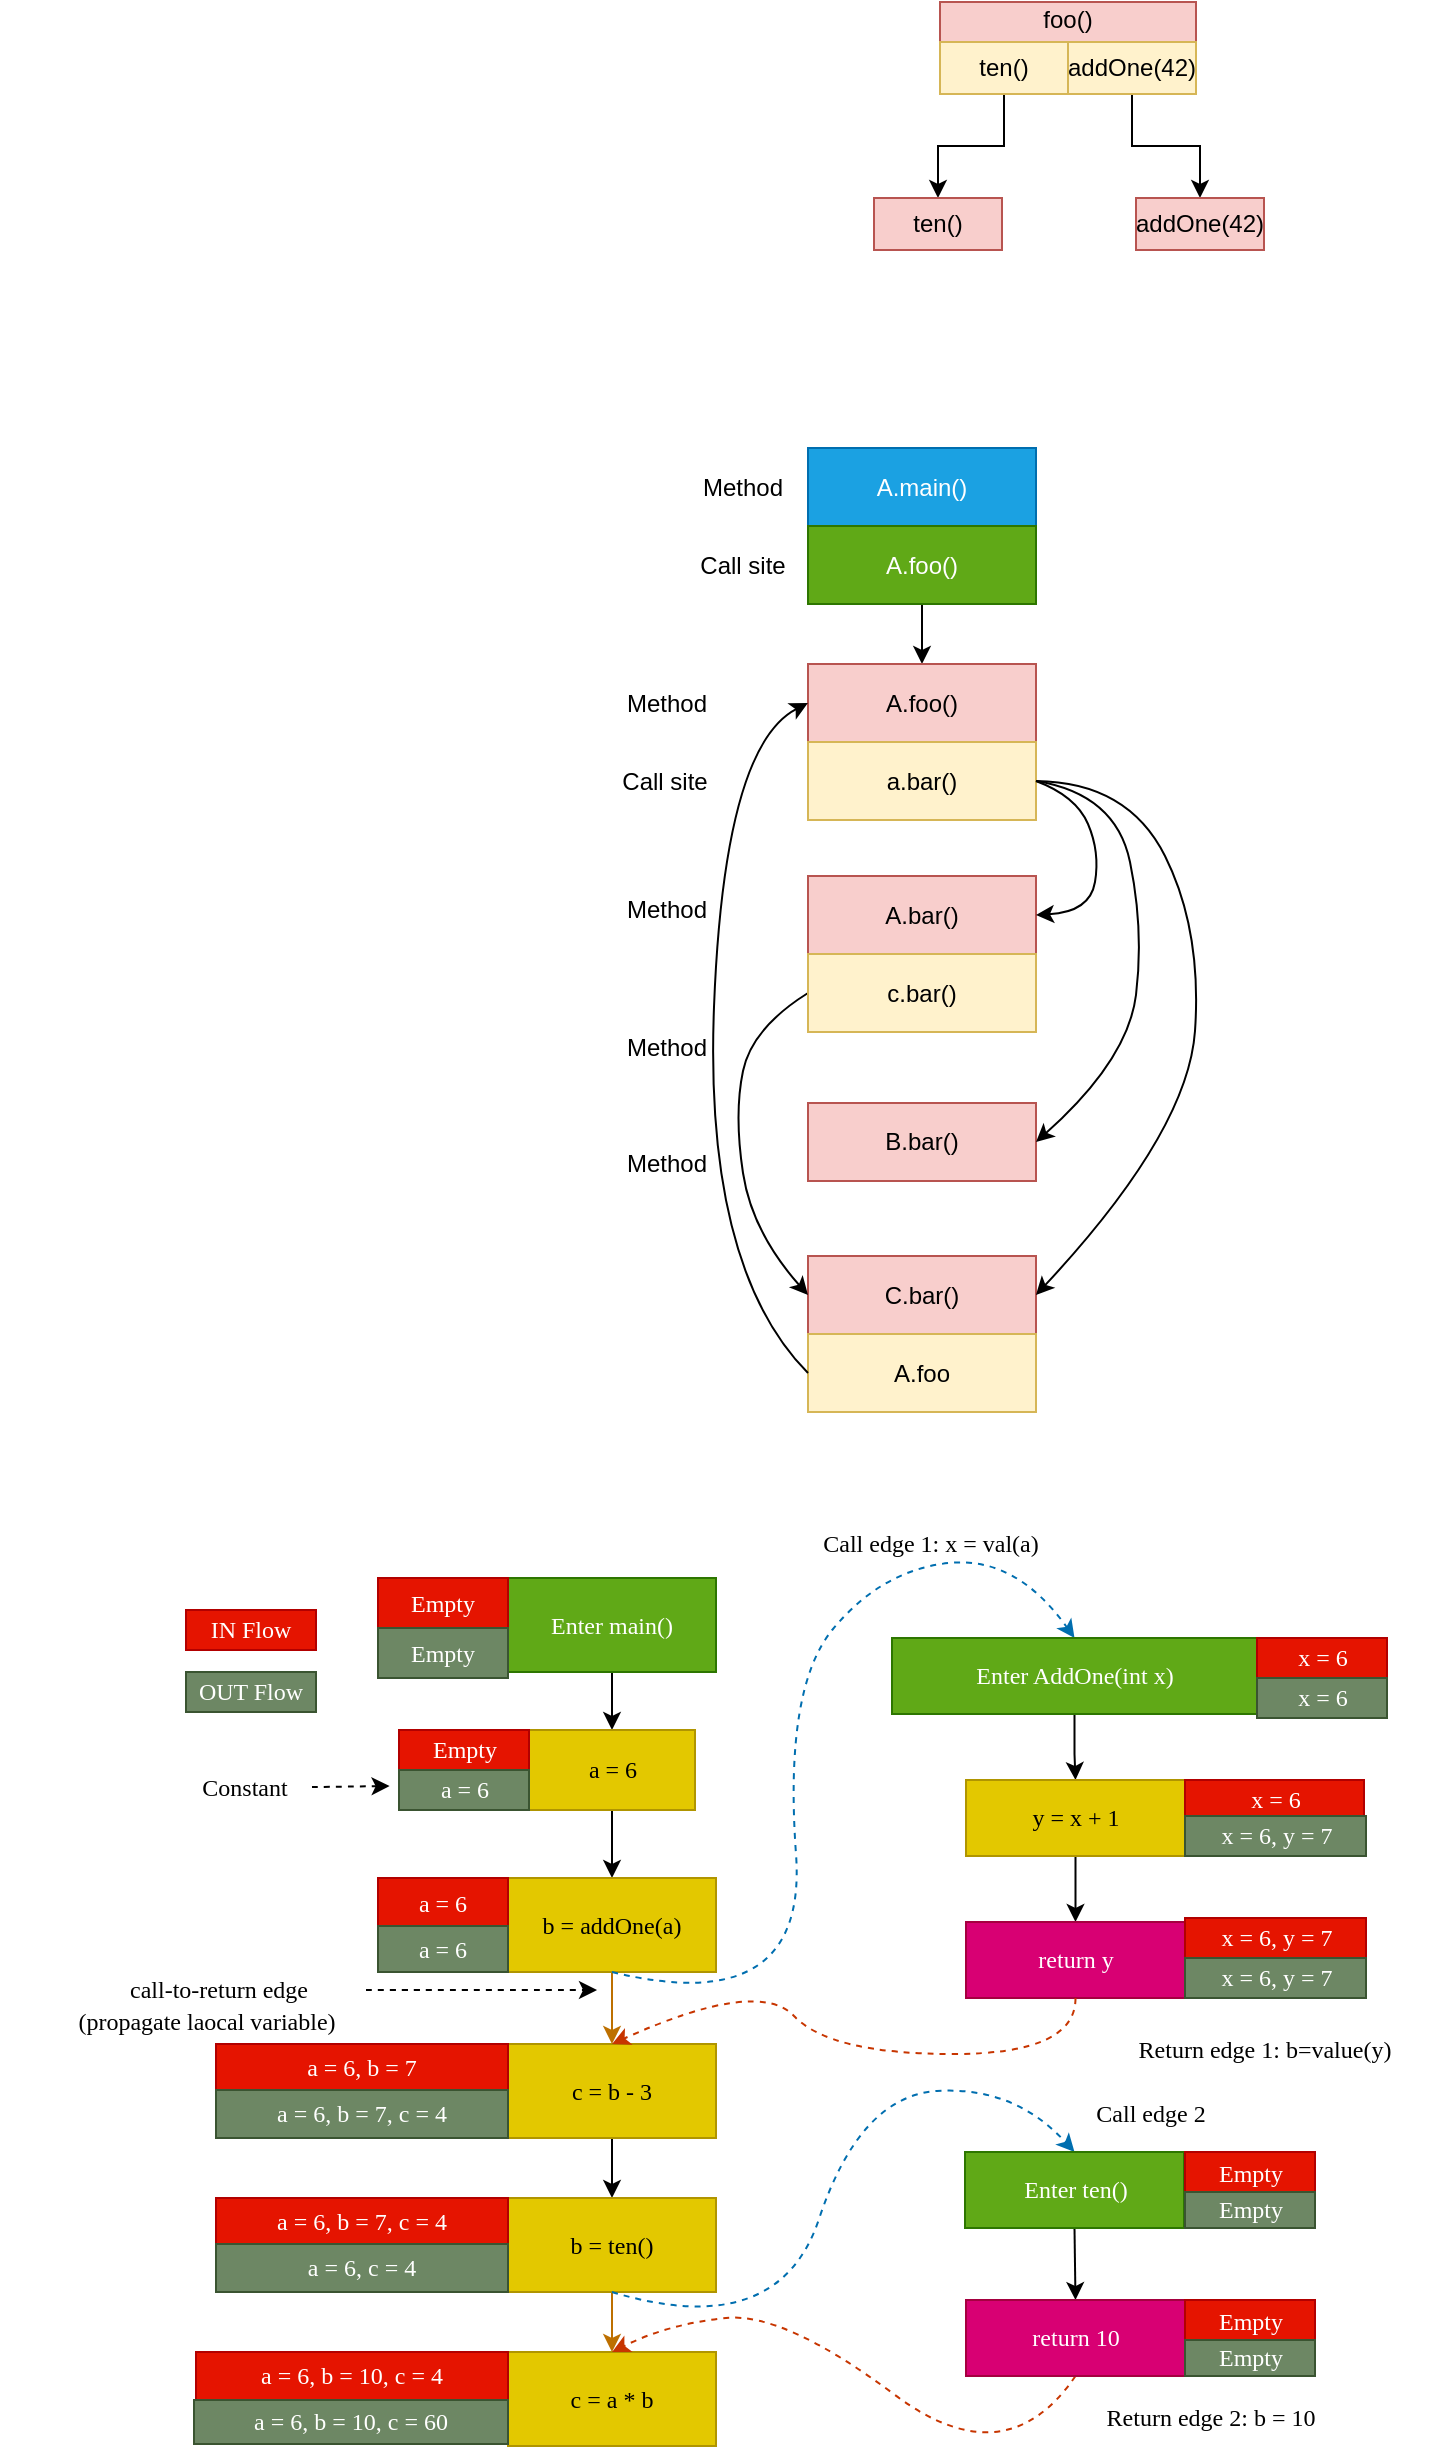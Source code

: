 <mxfile version="16.5.1" type="device"><diagram id="LWPHrrthIhy-NhhEIgzQ" name="第 1 页"><mxGraphModel dx="1116" dy="448" grid="0" gridSize="10" guides="1" tooltips="1" connect="1" arrows="1" fold="1" page="0" pageScale="1" pageWidth="827" pageHeight="1169" math="0" shadow="0"><root><mxCell id="0"/><mxCell id="1" parent="0"/><mxCell id="9MmIO65eFGL5rffMrgnA-1" value="foo()&lt;br&gt;&lt;br&gt;&lt;br&gt;" style="rounded=0;whiteSpace=wrap;html=1;fillColor=#f8cecc;strokeColor=#b85450;" parent="1" vertex="1"><mxGeometry x="373" y="240" width="128" height="46" as="geometry"/></mxCell><mxCell id="9MmIO65eFGL5rffMrgnA-5" value="" style="edgeStyle=orthogonalEdgeStyle;rounded=0;orthogonalLoop=1;jettySize=auto;html=1;" parent="1" source="9MmIO65eFGL5rffMrgnA-2" target="9MmIO65eFGL5rffMrgnA-4" edge="1"><mxGeometry relative="1" as="geometry"/></mxCell><mxCell id="9MmIO65eFGL5rffMrgnA-2" value="ten()" style="rounded=0;whiteSpace=wrap;html=1;fillColor=#fff2cc;strokeColor=#d6b656;" parent="1" vertex="1"><mxGeometry x="373" y="260" width="64" height="26" as="geometry"/></mxCell><mxCell id="9MmIO65eFGL5rffMrgnA-7" value="" style="edgeStyle=orthogonalEdgeStyle;rounded=0;orthogonalLoop=1;jettySize=auto;html=1;" parent="1" source="9MmIO65eFGL5rffMrgnA-3" target="9MmIO65eFGL5rffMrgnA-6" edge="1"><mxGeometry relative="1" as="geometry"/></mxCell><mxCell id="9MmIO65eFGL5rffMrgnA-3" value="addOne(42)" style="rounded=0;whiteSpace=wrap;html=1;fillColor=#fff2cc;strokeColor=#d6b656;" parent="1" vertex="1"><mxGeometry x="437" y="260" width="64" height="26" as="geometry"/></mxCell><mxCell id="9MmIO65eFGL5rffMrgnA-4" value="ten()" style="rounded=0;whiteSpace=wrap;html=1;fillColor=#f8cecc;strokeColor=#b85450;" parent="1" vertex="1"><mxGeometry x="340" y="338" width="64" height="26" as="geometry"/></mxCell><mxCell id="9MmIO65eFGL5rffMrgnA-6" value="addOne(42)" style="rounded=0;whiteSpace=wrap;html=1;fillColor=#f8cecc;strokeColor=#b85450;" parent="1" vertex="1"><mxGeometry x="471" y="338" width="64" height="26" as="geometry"/></mxCell><mxCell id="r1PdeDY3dEWlf6W5Mr5k-1" value="A.main()" style="rounded=0;whiteSpace=wrap;html=1;fillColor=#1ba1e2;strokeColor=#006EAF;fontColor=#ffffff;" parent="1" vertex="1"><mxGeometry x="307" y="463" width="114" height="39" as="geometry"/></mxCell><mxCell id="r1PdeDY3dEWlf6W5Mr5k-6" value="" style="edgeStyle=orthogonalEdgeStyle;rounded=0;orthogonalLoop=1;jettySize=auto;html=1;" parent="1" source="r1PdeDY3dEWlf6W5Mr5k-2" target="r1PdeDY3dEWlf6W5Mr5k-5" edge="1"><mxGeometry relative="1" as="geometry"/></mxCell><mxCell id="r1PdeDY3dEWlf6W5Mr5k-2" value="A.foo()" style="rounded=0;whiteSpace=wrap;html=1;fillColor=#60a917;strokeColor=#2D7600;fontColor=#ffffff;" parent="1" vertex="1"><mxGeometry x="307" y="502" width="114" height="39" as="geometry"/></mxCell><mxCell id="r1PdeDY3dEWlf6W5Mr5k-3" value="Method" style="text;html=1;align=center;verticalAlign=middle;resizable=0;points=[];autosize=1;strokeColor=none;fillColor=none;" parent="1" vertex="1"><mxGeometry x="249" y="473.5" width="50" height="18" as="geometry"/></mxCell><mxCell id="r1PdeDY3dEWlf6W5Mr5k-4" value="Call site" style="text;html=1;align=center;verticalAlign=middle;resizable=0;points=[];autosize=1;strokeColor=none;fillColor=none;" parent="1" vertex="1"><mxGeometry x="248" y="512.5" width="52" height="18" as="geometry"/></mxCell><mxCell id="r1PdeDY3dEWlf6W5Mr5k-5" value="A.foo()" style="rounded=0;whiteSpace=wrap;html=1;fillColor=#f8cecc;strokeColor=#b85450;" parent="1" vertex="1"><mxGeometry x="307" y="571" width="114" height="39" as="geometry"/></mxCell><mxCell id="r1PdeDY3dEWlf6W5Mr5k-7" value="Method" style="text;html=1;align=center;verticalAlign=middle;resizable=0;points=[];autosize=1;strokeColor=none;fillColor=none;" parent="1" vertex="1"><mxGeometry x="211" y="581.5" width="50" height="18" as="geometry"/></mxCell><mxCell id="r1PdeDY3dEWlf6W5Mr5k-8" value="a.bar()" style="rounded=0;whiteSpace=wrap;html=1;fillColor=#fff2cc;strokeColor=#d6b656;" parent="1" vertex="1"><mxGeometry x="307" y="610" width="114" height="39" as="geometry"/></mxCell><mxCell id="r1PdeDY3dEWlf6W5Mr5k-9" value="Call site" style="text;html=1;align=center;verticalAlign=middle;resizable=0;points=[];autosize=1;strokeColor=none;fillColor=none;" parent="1" vertex="1"><mxGeometry x="209" y="620.5" width="52" height="18" as="geometry"/></mxCell><mxCell id="r1PdeDY3dEWlf6W5Mr5k-10" value="A.bar()" style="rounded=0;whiteSpace=wrap;html=1;fillColor=#f8cecc;strokeColor=#b85450;" parent="1" vertex="1"><mxGeometry x="307" y="677" width="114" height="39" as="geometry"/></mxCell><mxCell id="r1PdeDY3dEWlf6W5Mr5k-11" value="B.bar()" style="rounded=0;whiteSpace=wrap;html=1;fillColor=#f8cecc;strokeColor=#b85450;" parent="1" vertex="1"><mxGeometry x="307" y="790.5" width="114" height="39" as="geometry"/></mxCell><mxCell id="r1PdeDY3dEWlf6W5Mr5k-12" value="C.bar()" style="rounded=0;whiteSpace=wrap;html=1;fillColor=#f8cecc;strokeColor=#b85450;" parent="1" vertex="1"><mxGeometry x="307" y="867" width="114" height="39" as="geometry"/></mxCell><mxCell id="r1PdeDY3dEWlf6W5Mr5k-17" value="" style="curved=1;endArrow=classic;html=1;rounded=0;exitX=1;exitY=0.5;exitDx=0;exitDy=0;entryX=1;entryY=0.5;entryDx=0;entryDy=0;" parent="1" source="r1PdeDY3dEWlf6W5Mr5k-8" target="r1PdeDY3dEWlf6W5Mr5k-10" edge="1"><mxGeometry width="50" height="50" relative="1" as="geometry"><mxPoint x="365" y="677" as="sourcePoint"/><mxPoint x="415" y="627" as="targetPoint"/><Array as="points"><mxPoint x="441" y="637"/><mxPoint x="453" y="665"/><mxPoint x="448" y="695"/></Array></mxGeometry></mxCell><mxCell id="r1PdeDY3dEWlf6W5Mr5k-18" value="" style="curved=1;endArrow=classic;html=1;rounded=0;exitX=1;exitY=0.5;exitDx=0;exitDy=0;entryX=1;entryY=0.5;entryDx=0;entryDy=0;" parent="1" source="r1PdeDY3dEWlf6W5Mr5k-8" target="r1PdeDY3dEWlf6W5Mr5k-11" edge="1"><mxGeometry width="50" height="50" relative="1" as="geometry"><mxPoint x="431" y="639.5" as="sourcePoint"/><mxPoint x="431" y="714.5" as="targetPoint"/><Array as="points"><mxPoint x="461" y="636"/><mxPoint x="475" y="704"/><mxPoint x="467" y="769"/></Array></mxGeometry></mxCell><mxCell id="r1PdeDY3dEWlf6W5Mr5k-19" value="" style="curved=1;endArrow=classic;html=1;rounded=0;exitX=1;exitY=0.5;exitDx=0;exitDy=0;entryX=1;entryY=0.5;entryDx=0;entryDy=0;" parent="1" source="r1PdeDY3dEWlf6W5Mr5k-8" target="r1PdeDY3dEWlf6W5Mr5k-12" edge="1"><mxGeometry width="50" height="50" relative="1" as="geometry"><mxPoint x="441" y="649.5" as="sourcePoint"/><mxPoint x="441" y="724.5" as="targetPoint"/><Array as="points"><mxPoint x="467" y="630"/><mxPoint x="504" y="704"/><mxPoint x="497" y="805"/></Array></mxGeometry></mxCell><mxCell id="r1PdeDY3dEWlf6W5Mr5k-20" value="Method" style="text;html=1;align=center;verticalAlign=middle;resizable=0;points=[];autosize=1;strokeColor=none;fillColor=none;" parent="1" vertex="1"><mxGeometry x="211" y="684.5" width="50" height="18" as="geometry"/></mxCell><mxCell id="r1PdeDY3dEWlf6W5Mr5k-21" value="Method" style="text;html=1;align=center;verticalAlign=middle;resizable=0;points=[];autosize=1;strokeColor=none;fillColor=none;" parent="1" vertex="1"><mxGeometry x="211" y="753.5" width="50" height="18" as="geometry"/></mxCell><mxCell id="r1PdeDY3dEWlf6W5Mr5k-22" value="Method" style="text;html=1;align=center;verticalAlign=middle;resizable=0;points=[];autosize=1;strokeColor=none;fillColor=none;" parent="1" vertex="1"><mxGeometry x="211" y="811.5" width="50" height="18" as="geometry"/></mxCell><mxCell id="r1PdeDY3dEWlf6W5Mr5k-23" value="" style="curved=1;endArrow=classic;html=1;rounded=0;exitX=0;exitY=0.5;exitDx=0;exitDy=0;entryX=0;entryY=0.5;entryDx=0;entryDy=0;" parent="1" source="r1PdeDY3dEWlf6W5Mr5k-24" target="r1PdeDY3dEWlf6W5Mr5k-12" edge="1"><mxGeometry width="50" height="50" relative="1" as="geometry"><mxPoint x="431" y="639.5" as="sourcePoint"/><mxPoint x="431" y="703.5" as="targetPoint"/><Array as="points"><mxPoint x="279" y="753"/><mxPoint x="270" y="796"/><mxPoint x="279" y="855"/></Array></mxGeometry></mxCell><mxCell id="r1PdeDY3dEWlf6W5Mr5k-24" value="c.bar()" style="rounded=0;whiteSpace=wrap;html=1;fillColor=#fff2cc;strokeColor=#d6b656;" parent="1" vertex="1"><mxGeometry x="307" y="716" width="114" height="39" as="geometry"/></mxCell><mxCell id="r1PdeDY3dEWlf6W5Mr5k-25" value="A.foo" style="rounded=0;whiteSpace=wrap;html=1;fillColor=#fff2cc;strokeColor=#d6b656;" parent="1" vertex="1"><mxGeometry x="307" y="906" width="114" height="39" as="geometry"/></mxCell><mxCell id="r1PdeDY3dEWlf6W5Mr5k-26" value="" style="curved=1;endArrow=classic;html=1;rounded=0;exitX=0;exitY=0.5;exitDx=0;exitDy=0;entryX=0;entryY=0.5;entryDx=0;entryDy=0;" parent="1" source="r1PdeDY3dEWlf6W5Mr5k-25" target="r1PdeDY3dEWlf6W5Mr5k-5" edge="1"><mxGeometry width="50" height="50" relative="1" as="geometry"><mxPoint x="317" y="745.5" as="sourcePoint"/><mxPoint x="317" y="896.5" as="targetPoint"/><Array as="points"><mxPoint x="255" y="873"/><mxPoint x="265" y="612"/></Array></mxGeometry></mxCell><mxCell id="dGsFMTFotwFdtApZHRV8-3" value="" style="edgeStyle=orthogonalEdgeStyle;rounded=0;orthogonalLoop=1;jettySize=auto;html=1;fontFamily=Lucida Console;" edge="1" parent="1" source="MtZdQ_JNabmWaUshluQL-1" target="dGsFMTFotwFdtApZHRV8-2"><mxGeometry relative="1" as="geometry"/></mxCell><mxCell id="MtZdQ_JNabmWaUshluQL-1" value="&lt;font face=&quot;Lucida Console&quot;&gt;Enter main()&lt;/font&gt;" style="rounded=0;whiteSpace=wrap;html=1;fillColor=#60a917;strokeColor=#2D7600;fontColor=#ffffff;" parent="1" vertex="1"><mxGeometry x="157" y="1028" width="104" height="47" as="geometry"/></mxCell><mxCell id="dGsFMTFotwFdtApZHRV8-5" value="" style="edgeStyle=orthogonalEdgeStyle;rounded=0;orthogonalLoop=1;jettySize=auto;html=1;fontFamily=Lucida Console;" edge="1" parent="1" source="dGsFMTFotwFdtApZHRV8-2" target="dGsFMTFotwFdtApZHRV8-4"><mxGeometry relative="1" as="geometry"/></mxCell><mxCell id="dGsFMTFotwFdtApZHRV8-2" value="&lt;font face=&quot;Lucida Console&quot;&gt;a = 6&lt;/font&gt;" style="rounded=0;whiteSpace=wrap;html=1;fillColor=#e3c800;fontColor=#000000;strokeColor=#B09500;" vertex="1" parent="1"><mxGeometry x="167.5" y="1104" width="83" height="40" as="geometry"/></mxCell><mxCell id="dGsFMTFotwFdtApZHRV8-7" value="" style="edgeStyle=orthogonalEdgeStyle;rounded=0;orthogonalLoop=1;jettySize=auto;html=1;fontFamily=Lucida Console;fillColor=#f0a30a;strokeColor=#BD7000;" edge="1" parent="1" source="dGsFMTFotwFdtApZHRV8-4" target="dGsFMTFotwFdtApZHRV8-6"><mxGeometry relative="1" as="geometry"/></mxCell><mxCell id="dGsFMTFotwFdtApZHRV8-4" value="&lt;font face=&quot;Lucida Console&quot;&gt;b = addOne(a)&lt;/font&gt;" style="rounded=0;whiteSpace=wrap;html=1;fillColor=#e3c800;fontColor=#000000;strokeColor=#B09500;" vertex="1" parent="1"><mxGeometry x="157" y="1178" width="104" height="47" as="geometry"/></mxCell><mxCell id="dGsFMTFotwFdtApZHRV8-9" value="" style="edgeStyle=orthogonalEdgeStyle;rounded=0;orthogonalLoop=1;jettySize=auto;html=1;fontFamily=Lucida Console;" edge="1" parent="1" source="dGsFMTFotwFdtApZHRV8-6" target="dGsFMTFotwFdtApZHRV8-8"><mxGeometry relative="1" as="geometry"/></mxCell><mxCell id="dGsFMTFotwFdtApZHRV8-6" value="&lt;font face=&quot;Lucida Console&quot;&gt;c = b - 3&lt;/font&gt;" style="rounded=0;whiteSpace=wrap;html=1;fillColor=#e3c800;fontColor=#000000;strokeColor=#B09500;" vertex="1" parent="1"><mxGeometry x="157" y="1261" width="104" height="47" as="geometry"/></mxCell><mxCell id="dGsFMTFotwFdtApZHRV8-11" value="" style="edgeStyle=orthogonalEdgeStyle;rounded=0;orthogonalLoop=1;jettySize=auto;html=1;fontFamily=Lucida Console;fillColor=#f0a30a;strokeColor=#BD7000;" edge="1" parent="1" source="dGsFMTFotwFdtApZHRV8-8" target="dGsFMTFotwFdtApZHRV8-10"><mxGeometry relative="1" as="geometry"/></mxCell><mxCell id="dGsFMTFotwFdtApZHRV8-8" value="&lt;font face=&quot;Lucida Console&quot;&gt;b = ten()&lt;/font&gt;" style="rounded=0;whiteSpace=wrap;html=1;fillColor=#e3c800;fontColor=#000000;strokeColor=#B09500;" vertex="1" parent="1"><mxGeometry x="157" y="1338" width="104" height="47" as="geometry"/></mxCell><mxCell id="dGsFMTFotwFdtApZHRV8-10" value="&lt;font face=&quot;Lucida Console&quot;&gt;c = a * b&lt;/font&gt;" style="rounded=0;whiteSpace=wrap;html=1;fillColor=#e3c800;fontColor=#000000;strokeColor=#B09500;" vertex="1" parent="1"><mxGeometry x="157" y="1415" width="104" height="47" as="geometry"/></mxCell><mxCell id="dGsFMTFotwFdtApZHRV8-12" value="" style="curved=1;endArrow=classic;html=1;rounded=0;fontFamily=Lucida Console;dashed=1;exitX=0.5;exitY=1;exitDx=0;exitDy=0;entryX=0.5;entryY=0;entryDx=0;entryDy=0;fillColor=#1ba1e2;strokeColor=#006EAF;" edge="1" parent="1" source="dGsFMTFotwFdtApZHRV8-4" target="dGsFMTFotwFdtApZHRV8-13"><mxGeometry width="50" height="50" relative="1" as="geometry"><mxPoint x="314" y="1198" as="sourcePoint"/><mxPoint x="364" y="1148" as="targetPoint"/><Array as="points"><mxPoint x="307" y="1249"/><mxPoint x="295" y="1083"/><mxPoint x="344" y="1024"/><mxPoint x="411" y="1017"/></Array></mxGeometry></mxCell><mxCell id="dGsFMTFotwFdtApZHRV8-15" value="" style="edgeStyle=orthogonalEdgeStyle;rounded=0;orthogonalLoop=1;jettySize=auto;html=1;fontFamily=Lucida Console;" edge="1" parent="1" source="dGsFMTFotwFdtApZHRV8-13" target="dGsFMTFotwFdtApZHRV8-14"><mxGeometry relative="1" as="geometry"/></mxCell><mxCell id="dGsFMTFotwFdtApZHRV8-13" value="&lt;font face=&quot;Lucida Console&quot;&gt;Enter AddOne(int x)&lt;/font&gt;" style="rounded=0;whiteSpace=wrap;html=1;fillColor=#60a917;fontColor=#ffffff;strokeColor=#2D7600;" vertex="1" parent="1"><mxGeometry x="349" y="1058" width="182.5" height="38" as="geometry"/></mxCell><mxCell id="dGsFMTFotwFdtApZHRV8-17" value="" style="edgeStyle=orthogonalEdgeStyle;rounded=0;orthogonalLoop=1;jettySize=auto;html=1;fontFamily=Lucida Console;" edge="1" parent="1" source="dGsFMTFotwFdtApZHRV8-14" target="dGsFMTFotwFdtApZHRV8-16"><mxGeometry relative="1" as="geometry"/></mxCell><mxCell id="dGsFMTFotwFdtApZHRV8-14" value="&lt;font face=&quot;Lucida Console&quot;&gt;y = x + 1&lt;/font&gt;" style="rounded=0;whiteSpace=wrap;html=1;fillColor=#e3c800;fontColor=#000000;strokeColor=#B09500;" vertex="1" parent="1"><mxGeometry x="386" y="1129" width="109.5" height="38" as="geometry"/></mxCell><mxCell id="dGsFMTFotwFdtApZHRV8-16" value="&lt;font face=&quot;Lucida Console&quot;&gt;return y&lt;/font&gt;" style="rounded=0;whiteSpace=wrap;html=1;fillColor=#d80073;fontColor=#ffffff;strokeColor=#A50040;" vertex="1" parent="1"><mxGeometry x="386" y="1200" width="109.5" height="38" as="geometry"/></mxCell><mxCell id="dGsFMTFotwFdtApZHRV8-19" value="" style="curved=1;endArrow=classic;html=1;rounded=0;fontFamily=Lucida Console;dashed=1;exitX=0.5;exitY=1;exitDx=0;exitDy=0;entryX=0.5;entryY=0;entryDx=0;entryDy=0;fillColor=#fa6800;strokeColor=#C73500;" edge="1" parent="1" source="dGsFMTFotwFdtApZHRV8-16" target="dGsFMTFotwFdtApZHRV8-6"><mxGeometry width="50" height="50" relative="1" as="geometry"><mxPoint x="219" y="1235" as="sourcePoint"/><mxPoint x="437.25" y="1178.0" as="targetPoint"/><Array as="points"><mxPoint x="441" y="1266"/><mxPoint x="318" y="1266"/><mxPoint x="282" y="1228"/></Array></mxGeometry></mxCell><mxCell id="dGsFMTFotwFdtApZHRV8-20" value="" style="curved=1;endArrow=classic;html=1;rounded=0;fontFamily=Lucida Console;dashed=1;exitX=0.5;exitY=1;exitDx=0;exitDy=0;fillColor=#1ba1e2;strokeColor=#006EAF;entryX=0.5;entryY=0;entryDx=0;entryDy=0;" edge="1" parent="1" source="dGsFMTFotwFdtApZHRV8-8" target="dGsFMTFotwFdtApZHRV8-21"><mxGeometry width="50" height="50" relative="1" as="geometry"><mxPoint x="450.75" y="1248" as="sourcePoint"/><mxPoint x="470" y="1290" as="targetPoint"/><Array as="points"><mxPoint x="292" y="1410"/><mxPoint x="333" y="1287"/><mxPoint x="410" y="1282"/></Array></mxGeometry></mxCell><mxCell id="dGsFMTFotwFdtApZHRV8-24" style="orthogonalLoop=1;jettySize=auto;html=1;entryX=0.5;entryY=0;entryDx=0;entryDy=0;fontFamily=Lucida Console;exitX=0.5;exitY=1;exitDx=0;exitDy=0;" edge="1" parent="1" source="dGsFMTFotwFdtApZHRV8-21" target="dGsFMTFotwFdtApZHRV8-22"><mxGeometry relative="1" as="geometry"/></mxCell><mxCell id="dGsFMTFotwFdtApZHRV8-21" value="&lt;font face=&quot;Lucida Console&quot;&gt;Enter ten()&lt;/font&gt;" style="rounded=0;whiteSpace=wrap;html=1;fillColor=#60a917;fontColor=#ffffff;strokeColor=#2D7600;" vertex="1" parent="1"><mxGeometry x="385.5" y="1315" width="109.5" height="38" as="geometry"/></mxCell><mxCell id="dGsFMTFotwFdtApZHRV8-25" style="orthogonalLoop=1;jettySize=auto;html=1;entryX=0.5;entryY=0;entryDx=0;entryDy=0;fontFamily=Lucida Console;curved=1;exitX=0.5;exitY=1;exitDx=0;exitDy=0;dashed=1;fillColor=#fa6800;strokeColor=#C73500;" edge="1" parent="1" source="dGsFMTFotwFdtApZHRV8-22" target="dGsFMTFotwFdtApZHRV8-10"><mxGeometry relative="1" as="geometry"><mxPoint x="414" y="1464" as="sourcePoint"/><Array as="points"><mxPoint x="406" y="1478"/><mxPoint x="295" y="1395"/><mxPoint x="237" y="1401"/></Array></mxGeometry></mxCell><mxCell id="dGsFMTFotwFdtApZHRV8-22" value="&lt;font face=&quot;Lucida Console&quot;&gt;return 10&lt;/font&gt;" style="rounded=0;whiteSpace=wrap;html=1;fillColor=#d80073;fontColor=#ffffff;strokeColor=#A50040;" vertex="1" parent="1"><mxGeometry x="386" y="1389" width="109.5" height="38" as="geometry"/></mxCell><mxCell id="dGsFMTFotwFdtApZHRV8-27" value="&lt;font face=&quot;Lucida Console&quot;&gt;IN Flow&lt;/font&gt;" style="rounded=0;whiteSpace=wrap;html=1;fillColor=#e51400;fontColor=#ffffff;strokeColor=#B20000;" vertex="1" parent="1"><mxGeometry x="-4" y="1044" width="65" height="20" as="geometry"/></mxCell><mxCell id="dGsFMTFotwFdtApZHRV8-29" value="&lt;font face=&quot;Lucida Console&quot;&gt;OUT Flow&lt;/font&gt;" style="rounded=0;whiteSpace=wrap;html=1;fillColor=#6d8764;fontColor=#ffffff;strokeColor=#3A5431;" vertex="1" parent="1"><mxGeometry x="-4" y="1075" width="65" height="20" as="geometry"/></mxCell><mxCell id="dGsFMTFotwFdtApZHRV8-30" value="&lt;font face=&quot;Lucida Console&quot;&gt;Empty&lt;/font&gt;" style="rounded=0;whiteSpace=wrap;html=1;fillColor=#e51400;fontColor=#ffffff;strokeColor=#B20000;" vertex="1" parent="1"><mxGeometry x="102.5" y="1104" width="65" height="20" as="geometry"/></mxCell><mxCell id="dGsFMTFotwFdtApZHRV8-31" value="&lt;font face=&quot;Lucida Console&quot;&gt;a = 6&lt;/font&gt;" style="rounded=0;whiteSpace=wrap;html=1;fillColor=#6d8764;fontColor=#ffffff;strokeColor=#3A5431;" vertex="1" parent="1"><mxGeometry x="102.5" y="1124" width="65" height="20" as="geometry"/></mxCell><mxCell id="dGsFMTFotwFdtApZHRV8-32" value="&lt;font face=&quot;Lucida Console&quot;&gt;a = 6&lt;/font&gt;" style="rounded=0;whiteSpace=wrap;html=1;fillColor=#e51400;fontColor=#ffffff;strokeColor=#B20000;" vertex="1" parent="1"><mxGeometry x="92" y="1178" width="65" height="25" as="geometry"/></mxCell><mxCell id="dGsFMTFotwFdtApZHRV8-33" value="&lt;font face=&quot;Lucida Console&quot;&gt;a = 6&lt;/font&gt;" style="rounded=0;whiteSpace=wrap;html=1;fillColor=#6d8764;fontColor=#ffffff;strokeColor=#3A5431;" vertex="1" parent="1"><mxGeometry x="92" y="1202" width="65" height="23" as="geometry"/></mxCell><mxCell id="dGsFMTFotwFdtApZHRV8-35" style="edgeStyle=none;curved=1;orthogonalLoop=1;jettySize=auto;html=1;dashed=1;fontFamily=Lucida Console;" edge="1" parent="1" source="dGsFMTFotwFdtApZHRV8-34"><mxGeometry relative="1" as="geometry"><mxPoint x="97.793" y="1132" as="targetPoint"/></mxGeometry></mxCell><mxCell id="dGsFMTFotwFdtApZHRV8-34" value="Constant" style="text;html=1;align=center;verticalAlign=middle;resizable=0;points=[];autosize=1;strokeColor=none;fillColor=none;fontFamily=Lucida Console;" vertex="1" parent="1"><mxGeometry x="-9" y="1124" width="68" height="18" as="geometry"/></mxCell><mxCell id="dGsFMTFotwFdtApZHRV8-36" value="Call edge 1: x = val(a)" style="text;html=1;align=center;verticalAlign=middle;resizable=0;points=[];autosize=1;strokeColor=none;fillColor=none;fontFamily=Lucida Console;" vertex="1" parent="1"><mxGeometry x="280" y="1002" width="176" height="18" as="geometry"/></mxCell><mxCell id="dGsFMTFotwFdtApZHRV8-37" value="&lt;font face=&quot;Lucida Console&quot;&gt;x = 6&lt;/font&gt;" style="rounded=0;whiteSpace=wrap;html=1;fillColor=#e51400;fontColor=#ffffff;strokeColor=#B20000;" vertex="1" parent="1"><mxGeometry x="531.5" y="1058" width="65" height="20" as="geometry"/></mxCell><mxCell id="dGsFMTFotwFdtApZHRV8-38" value="&lt;font face=&quot;Lucida Console&quot;&gt;x = 6&lt;/font&gt;" style="rounded=0;whiteSpace=wrap;html=1;fillColor=#6d8764;fontColor=#ffffff;strokeColor=#3A5431;" vertex="1" parent="1"><mxGeometry x="531.5" y="1078" width="65" height="20" as="geometry"/></mxCell><mxCell id="dGsFMTFotwFdtApZHRV8-39" value="&lt;font face=&quot;Lucida Console&quot;&gt;Empty&lt;/font&gt;" style="rounded=0;whiteSpace=wrap;html=1;fillColor=#e51400;fontColor=#ffffff;strokeColor=#B20000;" vertex="1" parent="1"><mxGeometry x="92" y="1028" width="65" height="25" as="geometry"/></mxCell><mxCell id="dGsFMTFotwFdtApZHRV8-40" value="&lt;font face=&quot;Lucida Console&quot;&gt;Empty&lt;/font&gt;" style="rounded=0;whiteSpace=wrap;html=1;fillColor=#6d8764;fontColor=#ffffff;strokeColor=#3A5431;" vertex="1" parent="1"><mxGeometry x="92" y="1053" width="65" height="25" as="geometry"/></mxCell><mxCell id="dGsFMTFotwFdtApZHRV8-41" value="&lt;font face=&quot;Lucida Console&quot;&gt;x = 6&lt;/font&gt;" style="rounded=0;whiteSpace=wrap;html=1;fillColor=#e51400;fontColor=#ffffff;strokeColor=#B20000;" vertex="1" parent="1"><mxGeometry x="495.5" y="1129" width="89.5" height="20" as="geometry"/></mxCell><mxCell id="dGsFMTFotwFdtApZHRV8-42" value="&lt;font face=&quot;Lucida Console&quot;&gt;x = 6, y = 7&lt;/font&gt;" style="rounded=0;whiteSpace=wrap;html=1;fillColor=#6d8764;fontColor=#ffffff;strokeColor=#3A5431;" vertex="1" parent="1"><mxGeometry x="495.5" y="1147" width="90.5" height="20" as="geometry"/></mxCell><mxCell id="dGsFMTFotwFdtApZHRV8-43" value="&lt;font face=&quot;Lucida Console&quot;&gt;x = 6, y = 7&lt;/font&gt;" style="rounded=0;whiteSpace=wrap;html=1;fillColor=#e51400;fontColor=#ffffff;strokeColor=#B20000;" vertex="1" parent="1"><mxGeometry x="495.5" y="1198" width="90.5" height="20" as="geometry"/></mxCell><mxCell id="dGsFMTFotwFdtApZHRV8-44" value="&lt;font face=&quot;Lucida Console&quot;&gt;x = 6, y = 7&lt;/font&gt;" style="rounded=0;whiteSpace=wrap;html=1;fillColor=#6d8764;fontColor=#ffffff;strokeColor=#3A5431;" vertex="1" parent="1"><mxGeometry x="495.5" y="1218" width="90.5" height="20" as="geometry"/></mxCell><mxCell id="dGsFMTFotwFdtApZHRV8-45" value="Return edge 1: b=value(y)" style="text;html=1;align=center;verticalAlign=middle;resizable=0;points=[];autosize=1;strokeColor=none;fillColor=none;fontFamily=Lucida Console;" vertex="1" parent="1"><mxGeometry x="439" y="1255" width="191" height="18" as="geometry"/></mxCell><mxCell id="dGsFMTFotwFdtApZHRV8-49" style="edgeStyle=none;curved=1;orthogonalLoop=1;jettySize=auto;html=1;dashed=1;fontFamily=Lucida Console;" edge="1" parent="1" source="dGsFMTFotwFdtApZHRV8-46"><mxGeometry relative="1" as="geometry"><mxPoint x="201.517" y="1234.0" as="targetPoint"/></mxGeometry></mxCell><mxCell id="dGsFMTFotwFdtApZHRV8-46" value="call-to-return edge" style="text;html=1;align=center;verticalAlign=middle;resizable=0;points=[];autosize=1;strokeColor=none;fillColor=none;fontFamily=Lucida Console;" vertex="1" parent="1"><mxGeometry x="-62" y="1225" width="148" height="18" as="geometry"/></mxCell><mxCell id="dGsFMTFotwFdtApZHRV8-50" value="(propagate laocal variable)" style="text;html=1;align=center;verticalAlign=middle;resizable=0;points=[];autosize=1;strokeColor=none;fillColor=none;fontFamily=Lucida Console;" vertex="1" parent="1"><mxGeometry x="-97" y="1241" width="205" height="18" as="geometry"/></mxCell><mxCell id="dGsFMTFotwFdtApZHRV8-51" value="&lt;font face=&quot;Lucida Console&quot;&gt;a = 6, b = 7&lt;/font&gt;" style="rounded=0;whiteSpace=wrap;html=1;fillColor=#e51400;fontColor=#ffffff;strokeColor=#B20000;" vertex="1" parent="1"><mxGeometry x="11" y="1261" width="146" height="23" as="geometry"/></mxCell><mxCell id="dGsFMTFotwFdtApZHRV8-52" value="&lt;font face=&quot;Lucida Console&quot;&gt;a = 6, b = 7, c = 4&lt;/font&gt;" style="rounded=0;whiteSpace=wrap;html=1;fillColor=#6d8764;fontColor=#ffffff;strokeColor=#3A5431;" vertex="1" parent="1"><mxGeometry x="11" y="1284" width="146" height="24" as="geometry"/></mxCell><mxCell id="dGsFMTFotwFdtApZHRV8-53" value="&lt;span style=&quot;font-family: &amp;#34;lucida console&amp;#34;&quot;&gt;a = 6, b = 7, c = 4&lt;/span&gt;" style="rounded=0;whiteSpace=wrap;html=1;fillColor=#e51400;fontColor=#ffffff;strokeColor=#B20000;" vertex="1" parent="1"><mxGeometry x="11" y="1338" width="146" height="23" as="geometry"/></mxCell><mxCell id="dGsFMTFotwFdtApZHRV8-54" value="&lt;font face=&quot;Lucida Console&quot;&gt;a = 6, c = 4&lt;/font&gt;" style="rounded=0;whiteSpace=wrap;html=1;fillColor=#6d8764;fontColor=#ffffff;strokeColor=#3A5431;" vertex="1" parent="1"><mxGeometry x="11" y="1361" width="146" height="24" as="geometry"/></mxCell><mxCell id="dGsFMTFotwFdtApZHRV8-55" value="Call edge 2" style="text;html=1;align=center;verticalAlign=middle;resizable=0;points=[];autosize=1;strokeColor=none;fillColor=none;fontFamily=Lucida Console;" vertex="1" parent="1"><mxGeometry x="433" y="1287" width="89" height="18" as="geometry"/></mxCell><mxCell id="dGsFMTFotwFdtApZHRV8-58" value="&lt;font face=&quot;Lucida Console&quot;&gt;Empty&lt;/font&gt;" style="rounded=0;whiteSpace=wrap;html=1;fillColor=#e51400;fontColor=#ffffff;strokeColor=#B20000;" vertex="1" parent="1"><mxGeometry x="495.5" y="1315" width="65" height="22" as="geometry"/></mxCell><mxCell id="dGsFMTFotwFdtApZHRV8-59" value="&lt;font face=&quot;Lucida Console&quot;&gt;Empty&lt;/font&gt;" style="rounded=0;whiteSpace=wrap;html=1;fillColor=#6d8764;fontColor=#ffffff;strokeColor=#3A5431;" vertex="1" parent="1"><mxGeometry x="495.5" y="1335" width="65" height="18" as="geometry"/></mxCell><mxCell id="dGsFMTFotwFdtApZHRV8-60" value="&lt;font face=&quot;Lucida Console&quot;&gt;Empty&lt;/font&gt;" style="rounded=0;whiteSpace=wrap;html=1;fillColor=#e51400;fontColor=#ffffff;strokeColor=#B20000;" vertex="1" parent="1"><mxGeometry x="495.5" y="1389" width="65" height="22" as="geometry"/></mxCell><mxCell id="dGsFMTFotwFdtApZHRV8-61" value="&lt;font face=&quot;Lucida Console&quot;&gt;Empty&lt;/font&gt;" style="rounded=0;whiteSpace=wrap;html=1;fillColor=#6d8764;fontColor=#ffffff;strokeColor=#3A5431;" vertex="1" parent="1"><mxGeometry x="495.5" y="1409" width="65" height="18" as="geometry"/></mxCell><mxCell id="dGsFMTFotwFdtApZHRV8-62" value="Return edge 2: b = 10" style="text;html=1;align=center;verticalAlign=middle;resizable=0;points=[];autosize=1;strokeColor=none;fillColor=none;fontFamily=Lucida Console;" vertex="1" parent="1"><mxGeometry x="427" y="1439" width="162" height="18" as="geometry"/></mxCell><mxCell id="dGsFMTFotwFdtApZHRV8-63" value="&lt;span style=&quot;font-family: &amp;#34;lucida console&amp;#34;&quot;&gt;a = 6, b = 10, c = 4&lt;/span&gt;" style="rounded=0;whiteSpace=wrap;html=1;fillColor=#e51400;fontColor=#ffffff;strokeColor=#B20000;" vertex="1" parent="1"><mxGeometry x="1" y="1415" width="156" height="24" as="geometry"/></mxCell><mxCell id="dGsFMTFotwFdtApZHRV8-64" value="&lt;span style=&quot;font-family: &amp;#34;lucida console&amp;#34;&quot;&gt;a = 6, b = 10, c = 60&lt;/span&gt;" style="rounded=0;whiteSpace=wrap;html=1;fillColor=#6d8764;fontColor=#ffffff;strokeColor=#3A5431;" vertex="1" parent="1"><mxGeometry y="1439" width="157" height="22" as="geometry"/></mxCell></root></mxGraphModel></diagram></mxfile>